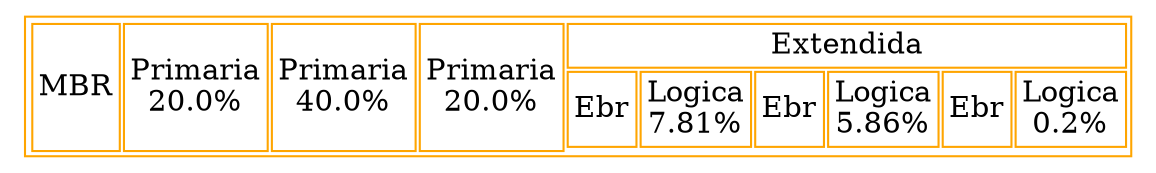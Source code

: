 digraph G{
node[shape=plaintext]
graph[label=<
<table border='1' cellborder='1' cellspacing='2' color='orange'>
<tr><td rowspan='3'>MBR</td>
<td rowspan = '3'>Primaria<br/>20.0%</td>
<td rowspan = '3'>Primaria<br/>40.0%</td>
<td rowspan = '3'>Primaria<br/>20.0%</td>
<td colspan = '6'>Extendida</td>
</tr>
<tr><td>Ebr</td><td>Logica<br/>7.81%</td>
<td>Ebr</td><td>Logica<br/>5.86%</td>
<td>Ebr</td><td>Logica<br/>0.2%</td>
</tr>
</table>
>];
}
